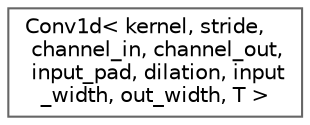 digraph "Graphical Class Hierarchy"
{
 // LATEX_PDF_SIZE
  bgcolor="transparent";
  edge [fontname=Helvetica,fontsize=10,labelfontname=Helvetica,labelfontsize=10];
  node [fontname=Helvetica,fontsize=10,shape=box,height=0.2,width=0.4];
  rankdir="LR";
  Node0 [id="Node000000",label="Conv1d\< kernel, stride,\l channel_in, channel_out,\l input_pad, dilation, input\l_width, out_width, T \>",height=0.2,width=0.4,color="grey40", fillcolor="white", style="filled",URL="$class_conv1d.html",tooltip=" "];
}
